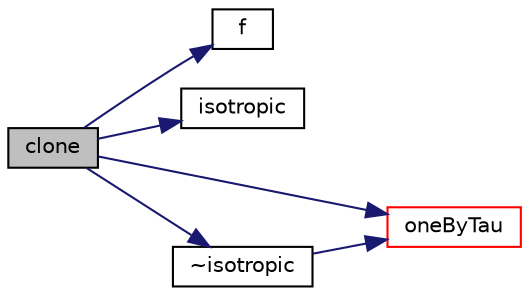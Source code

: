 digraph "clone"
{
  bgcolor="transparent";
  edge [fontname="Helvetica",fontsize="10",labelfontname="Helvetica",labelfontsize="10"];
  node [fontname="Helvetica",fontsize="10",shape=record];
  rankdir="LR";
  Node1 [label="clone",height=0.2,width=0.4,color="black", fillcolor="grey75", style="filled", fontcolor="black"];
  Node1 -> Node2 [color="midnightblue",fontsize="10",style="solid",fontname="Helvetica"];
  Node2 [label="f",height=0.2,width=0.4,color="black",URL="$a04026.html#a888be93833ac7a23170555c69c690288"];
  Node1 -> Node3 [color="midnightblue",fontsize="10",style="solid",fontname="Helvetica"];
  Node3 [label="isotropic",height=0.2,width=0.4,color="black",URL="$a01214.html#ab16843225ed71ed6457efb1a85f2a0ac",tooltip="Constructors. "];
  Node1 -> Node4 [color="midnightblue",fontsize="10",style="solid",fontname="Helvetica"];
  Node4 [label="oneByTau",height=0.2,width=0.4,color="red",URL="$a01214.html#a8c84ec9cb3bb165ff0ca2c7160d99c93",tooltip="Member Functions. "];
  Node1 -> Node5 [color="midnightblue",fontsize="10",style="solid",fontname="Helvetica"];
  Node5 [label="~isotropic",height=0.2,width=0.4,color="black",URL="$a01214.html#a058c9a920f487ad532326586f0c99e12",tooltip="Destructor. "];
  Node5 -> Node4 [color="midnightblue",fontsize="10",style="solid",fontname="Helvetica"];
}
